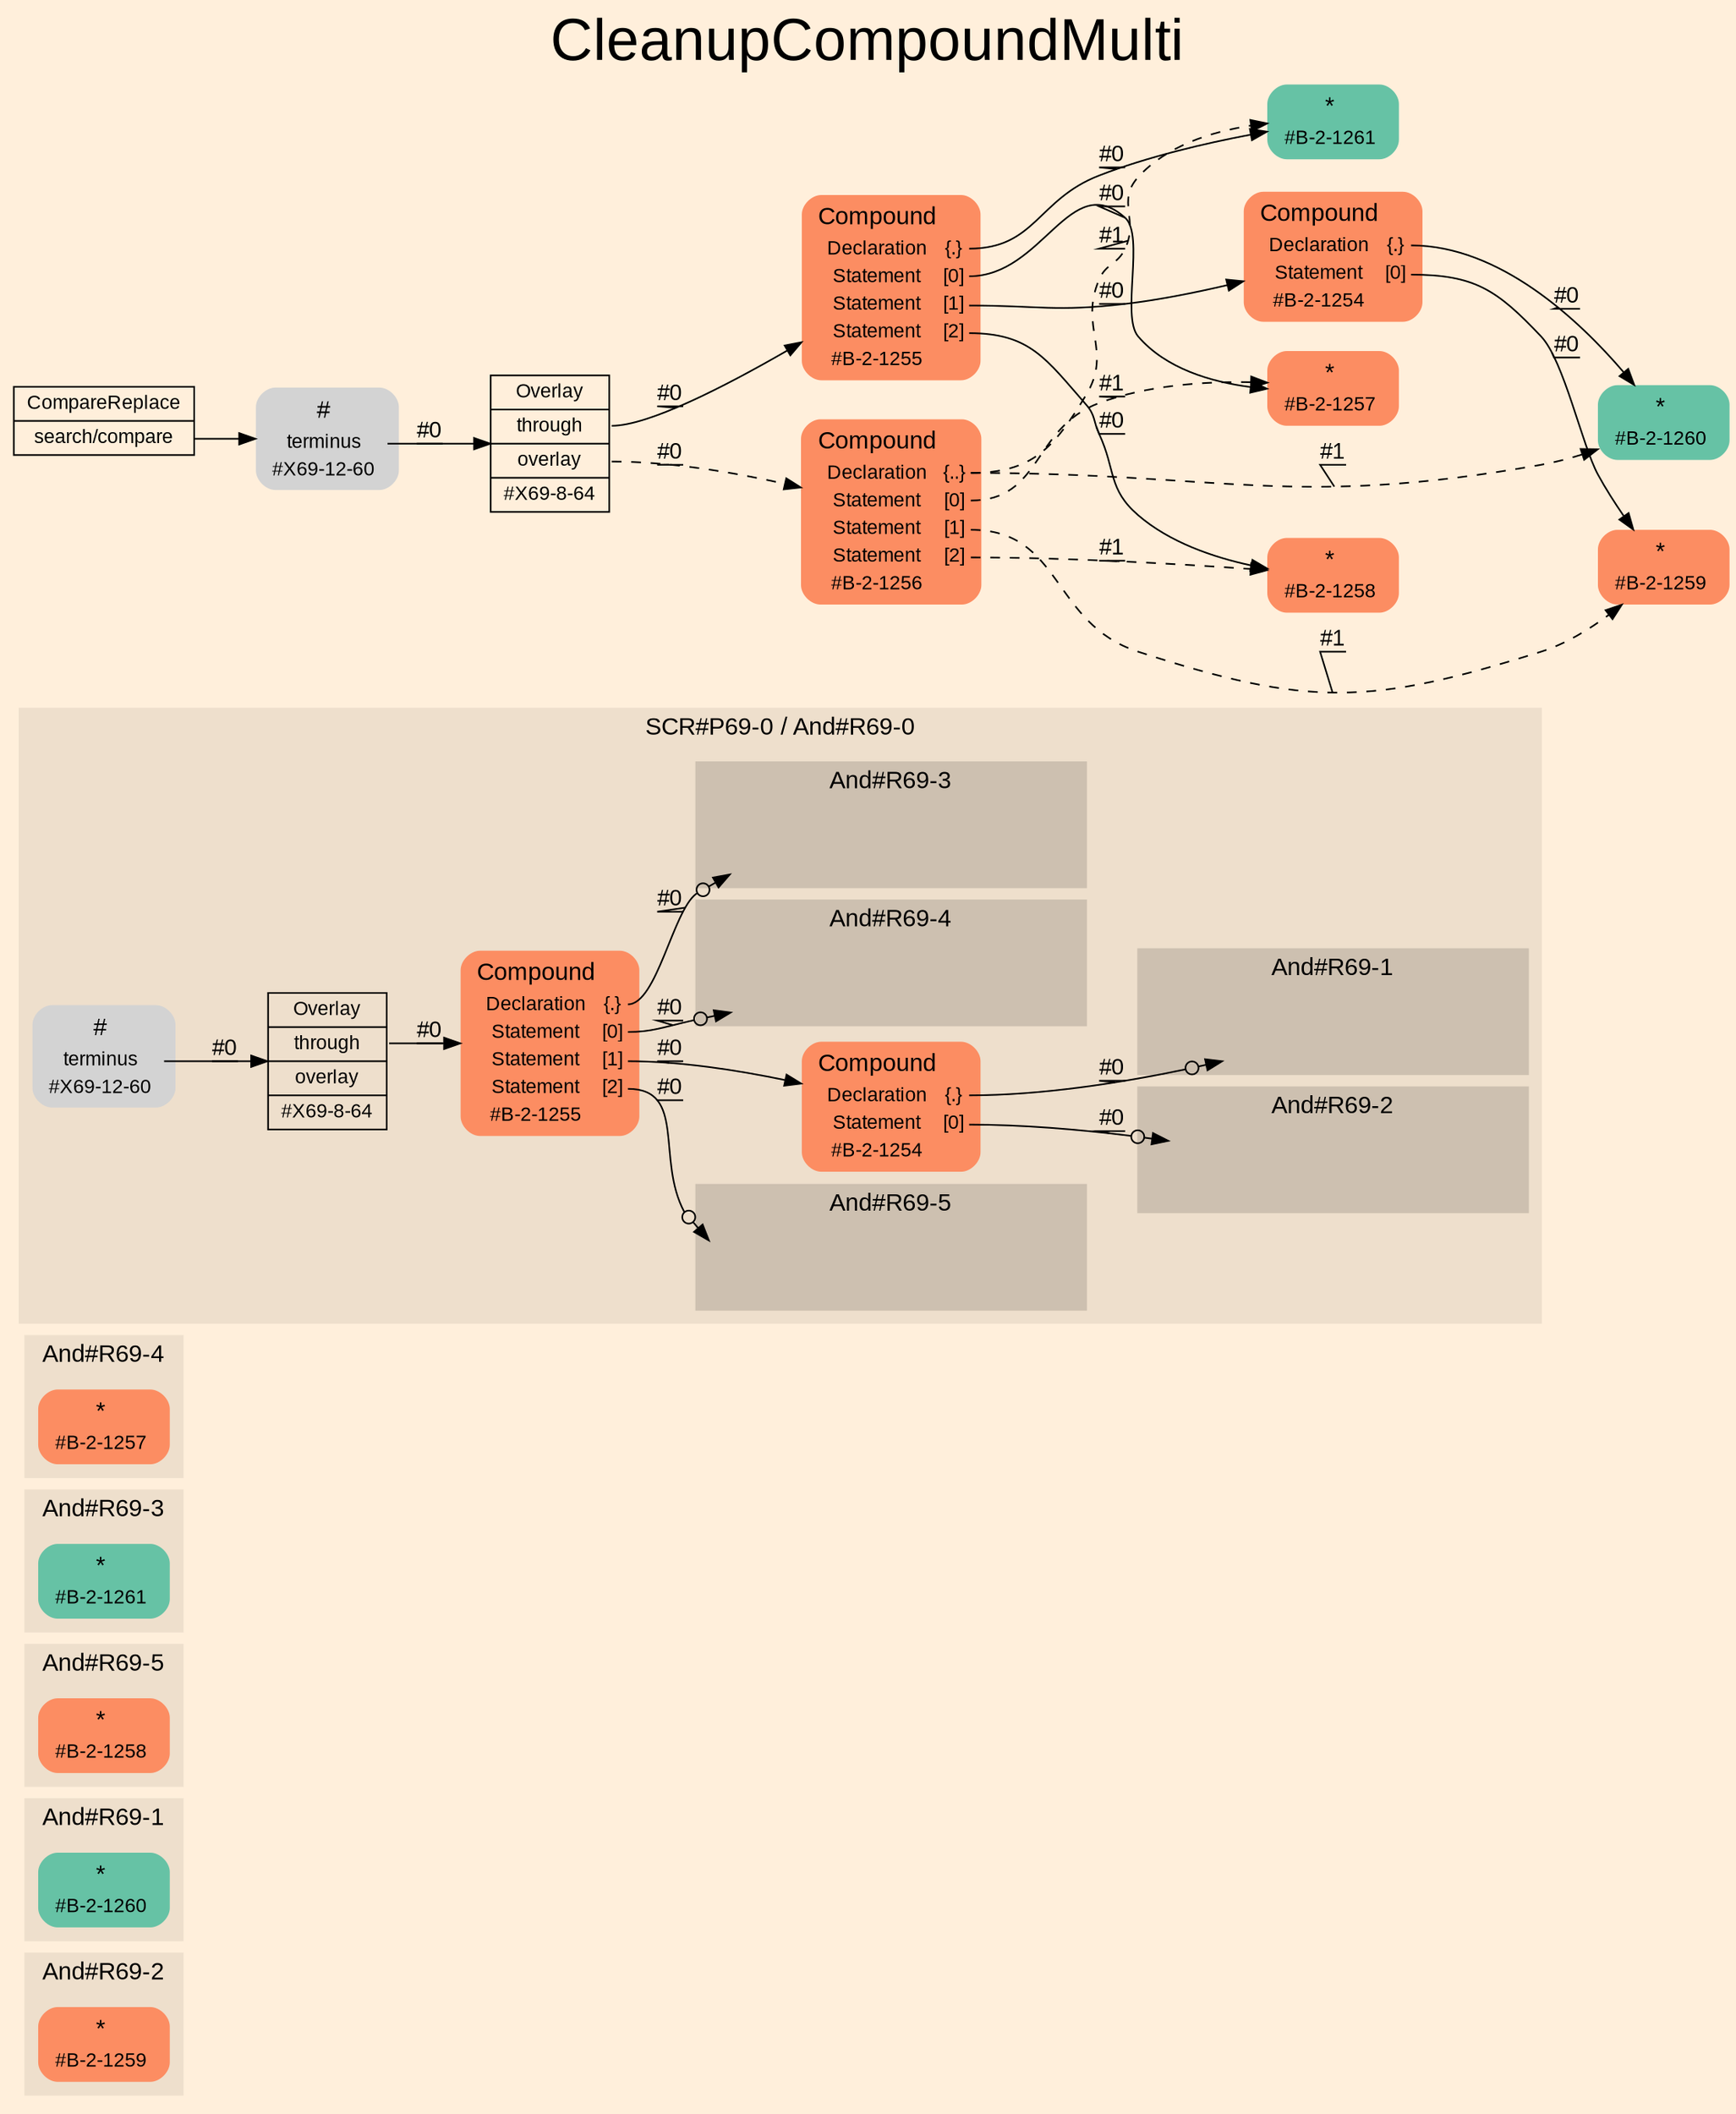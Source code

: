 digraph "CleanupCompoundMulti" {
label = "CleanupCompoundMulti"
labelloc = t
fontsize = "36"
graph [
    rankdir = "LR"
    ranksep = 0.3
    bgcolor = antiquewhite1
    color = black
    fontcolor = black
    fontname = "Arial"
];
node [
    fontname = "Arial"
];
edge [
    fontname = "Arial"
];

// -------------------- figure And#R69-2 --------------------
// -------- region And#R69-2 ----------
subgraph "clusterAnd#R69-2" {
    label = "And#R69-2"
    style = "filled"
    color = antiquewhite2
    fontsize = "15"
    "And#R69-2/#B-2-1259" [
        // -------- block And#R69-2/#B-2-1259 ----------
        shape = "plaintext"
        fillcolor = "/set28/2"
        label = <<TABLE BORDER="0" CELLBORDER="0" CELLSPACING="0">
         <TR><TD><FONT POINT-SIZE="15.0">*</FONT></TD><TD></TD></TR>
         <TR><TD>#B-2-1259</TD><TD PORT="port0"></TD></TR>
        </TABLE>>
        style = "rounded,filled"
        fontsize = "12"
    ];
    
}


// -------------------- figure And#R69-1 --------------------
// -------- region And#R69-1 ----------
subgraph "clusterAnd#R69-1" {
    label = "And#R69-1"
    style = "filled"
    color = antiquewhite2
    fontsize = "15"
    "And#R69-1/#B-2-1260" [
        // -------- block And#R69-1/#B-2-1260 ----------
        shape = "plaintext"
        fillcolor = "/set28/1"
        label = <<TABLE BORDER="0" CELLBORDER="0" CELLSPACING="0">
         <TR><TD><FONT POINT-SIZE="15.0">*</FONT></TD><TD></TD></TR>
         <TR><TD>#B-2-1260</TD><TD PORT="port0"></TD></TR>
        </TABLE>>
        style = "rounded,filled"
        fontsize = "12"
    ];
    
}


// -------------------- figure And#R69-5 --------------------
// -------- region And#R69-5 ----------
subgraph "clusterAnd#R69-5" {
    label = "And#R69-5"
    style = "filled"
    color = antiquewhite2
    fontsize = "15"
    "And#R69-5/#B-2-1258" [
        // -------- block And#R69-5/#B-2-1258 ----------
        shape = "plaintext"
        fillcolor = "/set28/2"
        label = <<TABLE BORDER="0" CELLBORDER="0" CELLSPACING="0">
         <TR><TD><FONT POINT-SIZE="15.0">*</FONT></TD><TD></TD></TR>
         <TR><TD>#B-2-1258</TD><TD PORT="port0"></TD></TR>
        </TABLE>>
        style = "rounded,filled"
        fontsize = "12"
    ];
    
}


// -------------------- figure And#R69-3 --------------------
// -------- region And#R69-3 ----------
subgraph "clusterAnd#R69-3" {
    label = "And#R69-3"
    style = "filled"
    color = antiquewhite2
    fontsize = "15"
    "And#R69-3/#B-2-1261" [
        // -------- block And#R69-3/#B-2-1261 ----------
        shape = "plaintext"
        fillcolor = "/set28/1"
        label = <<TABLE BORDER="0" CELLBORDER="0" CELLSPACING="0">
         <TR><TD><FONT POINT-SIZE="15.0">*</FONT></TD><TD></TD></TR>
         <TR><TD>#B-2-1261</TD><TD PORT="port0"></TD></TR>
        </TABLE>>
        style = "rounded,filled"
        fontsize = "12"
    ];
    
}


// -------------------- figure And#R69-4 --------------------
// -------- region And#R69-4 ----------
subgraph "clusterAnd#R69-4" {
    label = "And#R69-4"
    style = "filled"
    color = antiquewhite2
    fontsize = "15"
    "And#R69-4/#B-2-1257" [
        // -------- block And#R69-4/#B-2-1257 ----------
        shape = "plaintext"
        fillcolor = "/set28/2"
        label = <<TABLE BORDER="0" CELLBORDER="0" CELLSPACING="0">
         <TR><TD><FONT POINT-SIZE="15.0">*</FONT></TD><TD></TD></TR>
         <TR><TD>#B-2-1257</TD><TD PORT="port0"></TD></TR>
        </TABLE>>
        style = "rounded,filled"
        fontsize = "12"
    ];
    
}


// -------------------- figure And#R69-0 --------------------
// -------- region And#R69-0 ----------
subgraph "clusterAnd#R69-0" {
    label = "SCR#P69-0 / And#R69-0"
    style = "filled"
    color = antiquewhite2
    fontsize = "15"
    "And#R69-0/#B-2-1255" [
        // -------- block And#R69-0/#B-2-1255 ----------
        shape = "plaintext"
        fillcolor = "/set28/2"
        label = <<TABLE BORDER="0" CELLBORDER="0" CELLSPACING="0">
         <TR><TD><FONT POINT-SIZE="15.0">Compound</FONT></TD><TD></TD></TR>
         <TR><TD>Declaration</TD><TD PORT="port0">{.}</TD></TR>
         <TR><TD>Statement</TD><TD PORT="port1">[0]</TD></TR>
         <TR><TD>Statement</TD><TD PORT="port2">[1]</TD></TR>
         <TR><TD>Statement</TD><TD PORT="port3">[2]</TD></TR>
         <TR><TD>#B-2-1255</TD><TD PORT="port4"></TD></TR>
        </TABLE>>
        style = "rounded,filled"
        fontsize = "12"
    ];
    
    "And#R69-0/#X69-12-60" [
        // -------- block And#R69-0/#X69-12-60 ----------
        shape = "plaintext"
        label = <<TABLE BORDER="0" CELLBORDER="0" CELLSPACING="0">
         <TR><TD><FONT POINT-SIZE="15.0">#</FONT></TD><TD></TD></TR>
         <TR><TD>terminus</TD><TD PORT="port0"></TD></TR>
         <TR><TD>#X69-12-60</TD><TD PORT="port1"></TD></TR>
        </TABLE>>
        style = "rounded,filled"
        fontsize = "12"
    ];
    
    "And#R69-0/#X69-8-64" [
        // -------- block And#R69-0/#X69-8-64 ----------
        shape = "record"
        fillcolor = antiquewhite2
        label = "<fixed> Overlay | <port0> through | <port1> overlay | <port2> #X69-8-64"
        style = "filled"
        fontsize = "12"
        color = black
        fontcolor = black
    ];
    
    "And#R69-0/#B-2-1254" [
        // -------- block And#R69-0/#B-2-1254 ----------
        shape = "plaintext"
        fillcolor = "/set28/2"
        label = <<TABLE BORDER="0" CELLBORDER="0" CELLSPACING="0">
         <TR><TD><FONT POINT-SIZE="15.0">Compound</FONT></TD><TD></TD></TR>
         <TR><TD>Declaration</TD><TD PORT="port0">{.}</TD></TR>
         <TR><TD>Statement</TD><TD PORT="port1">[0]</TD></TR>
         <TR><TD>#B-2-1254</TD><TD PORT="port2"></TD></TR>
        </TABLE>>
        style = "rounded,filled"
        fontsize = "12"
    ];
    
    // -------- region And#R69-0/And#R69-1 ----------
    subgraph "clusterAnd#R69-0/And#R69-1" {
        label = "And#R69-1"
        style = "filled"
        color = antiquewhite3
        fontsize = "15"
        "And#R69-0/And#R69-1/#B-2-1260" [
            // -------- block And#R69-0/And#R69-1/#B-2-1260 ----------
            shape = none
            fillcolor = "/set28/1"
            style = "invisible"
        ];
        
    }
    
    // -------- region And#R69-0/And#R69-2 ----------
    subgraph "clusterAnd#R69-0/And#R69-2" {
        label = "And#R69-2"
        style = "filled"
        color = antiquewhite3
        fontsize = "15"
        "And#R69-0/And#R69-2/#B-2-1259" [
            // -------- block And#R69-0/And#R69-2/#B-2-1259 ----------
            shape = none
            fillcolor = "/set28/2"
            style = "invisible"
        ];
        
    }
    
    // -------- region And#R69-0/And#R69-3 ----------
    subgraph "clusterAnd#R69-0/And#R69-3" {
        label = "And#R69-3"
        style = "filled"
        color = antiquewhite3
        fontsize = "15"
        "And#R69-0/And#R69-3/#B-2-1261" [
            // -------- block And#R69-0/And#R69-3/#B-2-1261 ----------
            shape = none
            fillcolor = "/set28/1"
            style = "invisible"
        ];
        
    }
    
    // -------- region And#R69-0/And#R69-4 ----------
    subgraph "clusterAnd#R69-0/And#R69-4" {
        label = "And#R69-4"
        style = "filled"
        color = antiquewhite3
        fontsize = "15"
        "And#R69-0/And#R69-4/#B-2-1257" [
            // -------- block And#R69-0/And#R69-4/#B-2-1257 ----------
            shape = none
            fillcolor = "/set28/2"
            style = "invisible"
        ];
        
    }
    
    // -------- region And#R69-0/And#R69-5 ----------
    subgraph "clusterAnd#R69-0/And#R69-5" {
        label = "And#R69-5"
        style = "filled"
        color = antiquewhite3
        fontsize = "15"
        "And#R69-0/And#R69-5/#B-2-1258" [
            // -------- block And#R69-0/And#R69-5/#B-2-1258 ----------
            shape = none
            fillcolor = "/set28/2"
            style = "invisible"
        ];
        
    }
    
}

"And#R69-0/#B-2-1255":port0 -> "And#R69-0/And#R69-3/#B-2-1261" [
    arrowhead="normalnoneodot"
    label = "#0"
    decorate = true
    color = black
    fontcolor = black
];

"And#R69-0/#B-2-1255":port1 -> "And#R69-0/And#R69-4/#B-2-1257" [
    arrowhead="normalnoneodot"
    label = "#0"
    decorate = true
    color = black
    fontcolor = black
];

"And#R69-0/#B-2-1255":port2 -> "And#R69-0/#B-2-1254" [
    label = "#0"
    decorate = true
    color = black
    fontcolor = black
];

"And#R69-0/#B-2-1255":port3 -> "And#R69-0/And#R69-5/#B-2-1258" [
    arrowhead="normalnoneodot"
    label = "#0"
    decorate = true
    color = black
    fontcolor = black
];

"And#R69-0/#X69-12-60":port0 -> "And#R69-0/#X69-8-64" [
    label = "#0"
    decorate = true
    color = black
    fontcolor = black
];

"And#R69-0/#X69-8-64":port0 -> "And#R69-0/#B-2-1255" [
    label = "#0"
    decorate = true
    color = black
    fontcolor = black
];

"And#R69-0/#B-2-1254":port0 -> "And#R69-0/And#R69-1/#B-2-1260" [
    arrowhead="normalnoneodot"
    label = "#0"
    decorate = true
    color = black
    fontcolor = black
];

"And#R69-0/#B-2-1254":port1 -> "And#R69-0/And#R69-2/#B-2-1259" [
    arrowhead="normalnoneodot"
    label = "#0"
    decorate = true
    color = black
    fontcolor = black
];


// -------------------- transformation figure --------------------
"CR#X69-10-69" [
    // -------- block CR#X69-10-69 ----------
    shape = "record"
    fillcolor = antiquewhite1
    label = "<fixed> CompareReplace | <port0> search/compare"
    style = "filled"
    fontsize = "12"
    color = black
    fontcolor = black
];

"#X69-12-60" [
    // -------- block #X69-12-60 ----------
    shape = "plaintext"
    label = <<TABLE BORDER="0" CELLBORDER="0" CELLSPACING="0">
     <TR><TD><FONT POINT-SIZE="15.0">#</FONT></TD><TD></TD></TR>
     <TR><TD>terminus</TD><TD PORT="port0"></TD></TR>
     <TR><TD>#X69-12-60</TD><TD PORT="port1"></TD></TR>
    </TABLE>>
    style = "rounded,filled"
    fontsize = "12"
];

"#X69-8-64" [
    // -------- block #X69-8-64 ----------
    shape = "record"
    fillcolor = antiquewhite1
    label = "<fixed> Overlay | <port0> through | <port1> overlay | <port2> #X69-8-64"
    style = "filled"
    fontsize = "12"
    color = black
    fontcolor = black
];

"#B-2-1255" [
    // -------- block #B-2-1255 ----------
    shape = "plaintext"
    fillcolor = "/set28/2"
    label = <<TABLE BORDER="0" CELLBORDER="0" CELLSPACING="0">
     <TR><TD><FONT POINT-SIZE="15.0">Compound</FONT></TD><TD></TD></TR>
     <TR><TD>Declaration</TD><TD PORT="port0">{.}</TD></TR>
     <TR><TD>Statement</TD><TD PORT="port1">[0]</TD></TR>
     <TR><TD>Statement</TD><TD PORT="port2">[1]</TD></TR>
     <TR><TD>Statement</TD><TD PORT="port3">[2]</TD></TR>
     <TR><TD>#B-2-1255</TD><TD PORT="port4"></TD></TR>
    </TABLE>>
    style = "rounded,filled"
    fontsize = "12"
];

"#B-2-1261" [
    // -------- block #B-2-1261 ----------
    shape = "plaintext"
    fillcolor = "/set28/1"
    label = <<TABLE BORDER="0" CELLBORDER="0" CELLSPACING="0">
     <TR><TD><FONT POINT-SIZE="15.0">*</FONT></TD><TD></TD></TR>
     <TR><TD>#B-2-1261</TD><TD PORT="port0"></TD></TR>
    </TABLE>>
    style = "rounded,filled"
    fontsize = "12"
];

"#B-2-1257" [
    // -------- block #B-2-1257 ----------
    shape = "plaintext"
    fillcolor = "/set28/2"
    label = <<TABLE BORDER="0" CELLBORDER="0" CELLSPACING="0">
     <TR><TD><FONT POINT-SIZE="15.0">*</FONT></TD><TD></TD></TR>
     <TR><TD>#B-2-1257</TD><TD PORT="port0"></TD></TR>
    </TABLE>>
    style = "rounded,filled"
    fontsize = "12"
];

"#B-2-1254" [
    // -------- block #B-2-1254 ----------
    shape = "plaintext"
    fillcolor = "/set28/2"
    label = <<TABLE BORDER="0" CELLBORDER="0" CELLSPACING="0">
     <TR><TD><FONT POINT-SIZE="15.0">Compound</FONT></TD><TD></TD></TR>
     <TR><TD>Declaration</TD><TD PORT="port0">{.}</TD></TR>
     <TR><TD>Statement</TD><TD PORT="port1">[0]</TD></TR>
     <TR><TD>#B-2-1254</TD><TD PORT="port2"></TD></TR>
    </TABLE>>
    style = "rounded,filled"
    fontsize = "12"
];

"#B-2-1260" [
    // -------- block #B-2-1260 ----------
    shape = "plaintext"
    fillcolor = "/set28/1"
    label = <<TABLE BORDER="0" CELLBORDER="0" CELLSPACING="0">
     <TR><TD><FONT POINT-SIZE="15.0">*</FONT></TD><TD></TD></TR>
     <TR><TD>#B-2-1260</TD><TD PORT="port0"></TD></TR>
    </TABLE>>
    style = "rounded,filled"
    fontsize = "12"
];

"#B-2-1259" [
    // -------- block #B-2-1259 ----------
    shape = "plaintext"
    fillcolor = "/set28/2"
    label = <<TABLE BORDER="0" CELLBORDER="0" CELLSPACING="0">
     <TR><TD><FONT POINT-SIZE="15.0">*</FONT></TD><TD></TD></TR>
     <TR><TD>#B-2-1259</TD><TD PORT="port0"></TD></TR>
    </TABLE>>
    style = "rounded,filled"
    fontsize = "12"
];

"#B-2-1258" [
    // -------- block #B-2-1258 ----------
    shape = "plaintext"
    fillcolor = "/set28/2"
    label = <<TABLE BORDER="0" CELLBORDER="0" CELLSPACING="0">
     <TR><TD><FONT POINT-SIZE="15.0">*</FONT></TD><TD></TD></TR>
     <TR><TD>#B-2-1258</TD><TD PORT="port0"></TD></TR>
    </TABLE>>
    style = "rounded,filled"
    fontsize = "12"
];

"#B-2-1256" [
    // -------- block #B-2-1256 ----------
    shape = "plaintext"
    fillcolor = "/set28/2"
    label = <<TABLE BORDER="0" CELLBORDER="0" CELLSPACING="0">
     <TR><TD><FONT POINT-SIZE="15.0">Compound</FONT></TD><TD></TD></TR>
     <TR><TD>Declaration</TD><TD PORT="port0">{..}</TD></TR>
     <TR><TD>Statement</TD><TD PORT="port1">[0]</TD></TR>
     <TR><TD>Statement</TD><TD PORT="port2">[1]</TD></TR>
     <TR><TD>Statement</TD><TD PORT="port3">[2]</TD></TR>
     <TR><TD>#B-2-1256</TD><TD PORT="port4"></TD></TR>
    </TABLE>>
    style = "rounded,filled"
    fontsize = "12"
];

"CR#X69-10-69":port0 -> "#X69-12-60" [
    label = ""
    decorate = true
    color = black
    fontcolor = black
];

"#X69-12-60":port0 -> "#X69-8-64" [
    label = "#0"
    decorate = true
    color = black
    fontcolor = black
];

"#X69-8-64":port0 -> "#B-2-1255" [
    label = "#0"
    decorate = true
    color = black
    fontcolor = black
];

"#X69-8-64":port1 -> "#B-2-1256" [
    style="dashed"
    label = "#0"
    decorate = true
    color = black
    fontcolor = black
];

"#B-2-1255":port0 -> "#B-2-1261" [
    label = "#0"
    decorate = true
    color = black
    fontcolor = black
];

"#B-2-1255":port1 -> "#B-2-1257" [
    label = "#0"
    decorate = true
    color = black
    fontcolor = black
];

"#B-2-1255":port2 -> "#B-2-1254" [
    label = "#0"
    decorate = true
    color = black
    fontcolor = black
];

"#B-2-1255":port3 -> "#B-2-1258" [
    label = "#0"
    decorate = true
    color = black
    fontcolor = black
];

"#B-2-1254":port0 -> "#B-2-1260" [
    label = "#0"
    decorate = true
    color = black
    fontcolor = black
];

"#B-2-1254":port1 -> "#B-2-1259" [
    label = "#0"
    decorate = true
    color = black
    fontcolor = black
];

"#B-2-1256":port0 -> "#B-2-1260" [
    style="dashed"
    label = "#1"
    decorate = true
    color = black
    fontcolor = black
];

"#B-2-1256":port0 -> "#B-2-1261" [
    style="dashed"
    label = "#1"
    decorate = true
    color = black
    fontcolor = black
];

"#B-2-1256":port1 -> "#B-2-1257" [
    style="dashed"
    label = "#1"
    decorate = true
    color = black
    fontcolor = black
];

"#B-2-1256":port2 -> "#B-2-1259" [
    style="dashed"
    label = "#1"
    decorate = true
    color = black
    fontcolor = black
];

"#B-2-1256":port3 -> "#B-2-1258" [
    style="dashed"
    label = "#1"
    decorate = true
    color = black
    fontcolor = black
];


}
